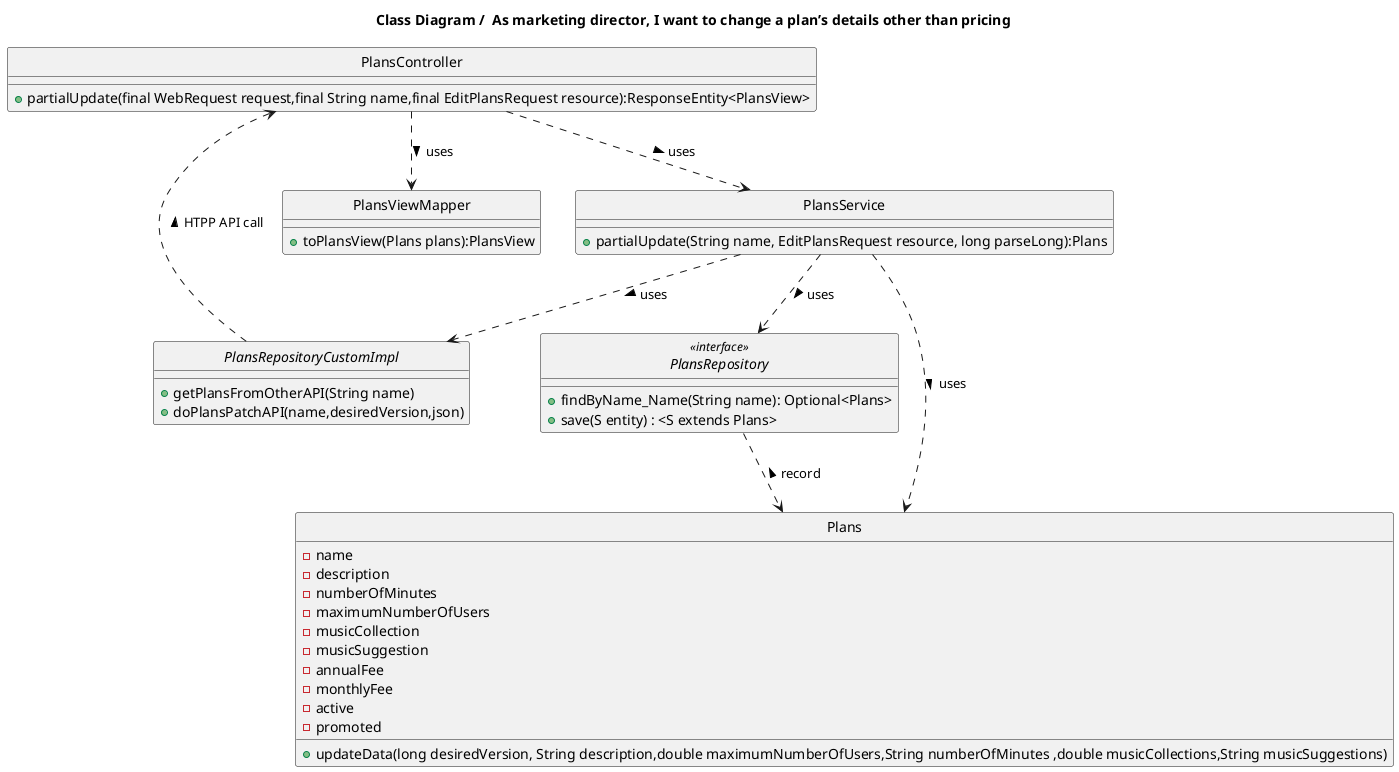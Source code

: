 @startuml
'https://plantuml.com/class-diagram
hide circle
class PlansRepository <<interface>>

title Class Diagram /  As marketing director, I want to change a plan’s details other than pricing

class Plans{
    -name
    - description
    - numberOfMinutes
    -maximumNumberOfUsers
    -musicCollection
     -musicSuggestion
     -annualFee
     -monthlyFee
     -active
     -promoted
     +updateData(long desiredVersion, String description,double maximumNumberOfUsers,String numberOfMinutes ,double musicCollections,String musicSuggestions)
}
class PlansViewMapper{
    +toPlansView(Plans plans):PlansView
}
class PlansController{
    +partialUpdate(final WebRequest request,final String name,final EditPlansRequest resource):ResponseEntity<PlansView>
    }
class PlansService{
 +partialUpdate(String name, EditPlansRequest resource, long parseLong):Plans
}
interface PlansRepositoryCustomImpl
{
+ getPlansFromOtherAPI(String name)
+ doPlansPatchAPI(name,desiredVersion,json)
}


interface PlansRepository
{
+findByName_Name(String name): Optional<Plans>
+save(S entity) : <S extends Plans>
}


PlansController ..> PlansService: uses >
PlansService ..> PlansRepository: uses >
PlansService ..> PlansRepositoryCustomImpl: uses >
PlansRepository ..> Plans: < record
PlansService ..> Plans: uses >
PlansRepositoryCustomImpl ..left>PlansController: HTPP API call >
PlansController ..> PlansViewMapper: uses >
@enduml
